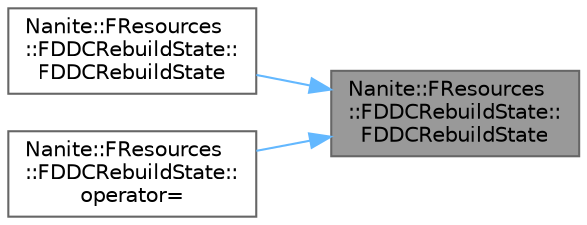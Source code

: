 digraph "Nanite::FResources::FDDCRebuildState::FDDCRebuildState"
{
 // INTERACTIVE_SVG=YES
 // LATEX_PDF_SIZE
  bgcolor="transparent";
  edge [fontname=Helvetica,fontsize=10,labelfontname=Helvetica,labelfontsize=10];
  node [fontname=Helvetica,fontsize=10,shape=box,height=0.2,width=0.4];
  rankdir="RL";
  Node1 [id="Node000001",label="Nanite::FResources\l::FDDCRebuildState::\lFDDCRebuildState",height=0.2,width=0.4,color="gray40", fillcolor="grey60", style="filled", fontcolor="black",tooltip=" "];
  Node1 -> Node2 [id="edge1_Node000001_Node000002",dir="back",color="steelblue1",style="solid",tooltip=" "];
  Node2 [id="Node000002",label="Nanite::FResources\l::FDDCRebuildState::\lFDDCRebuildState",height=0.2,width=0.4,color="grey40", fillcolor="white", style="filled",URL="$d9/d72/structNanite_1_1FResources_1_1FDDCRebuildState.html#a3e7bce8d46fddb1161ef84caeddc9d6b",tooltip=" "];
  Node1 -> Node3 [id="edge2_Node000001_Node000003",dir="back",color="steelblue1",style="solid",tooltip=" "];
  Node3 [id="Node000003",label="Nanite::FResources\l::FDDCRebuildState::\loperator=",height=0.2,width=0.4,color="grey40", fillcolor="white", style="filled",URL="$d9/d72/structNanite_1_1FResources_1_1FDDCRebuildState.html#aa9e409ab274883ad406018bc221c6d4a",tooltip=" "];
}
